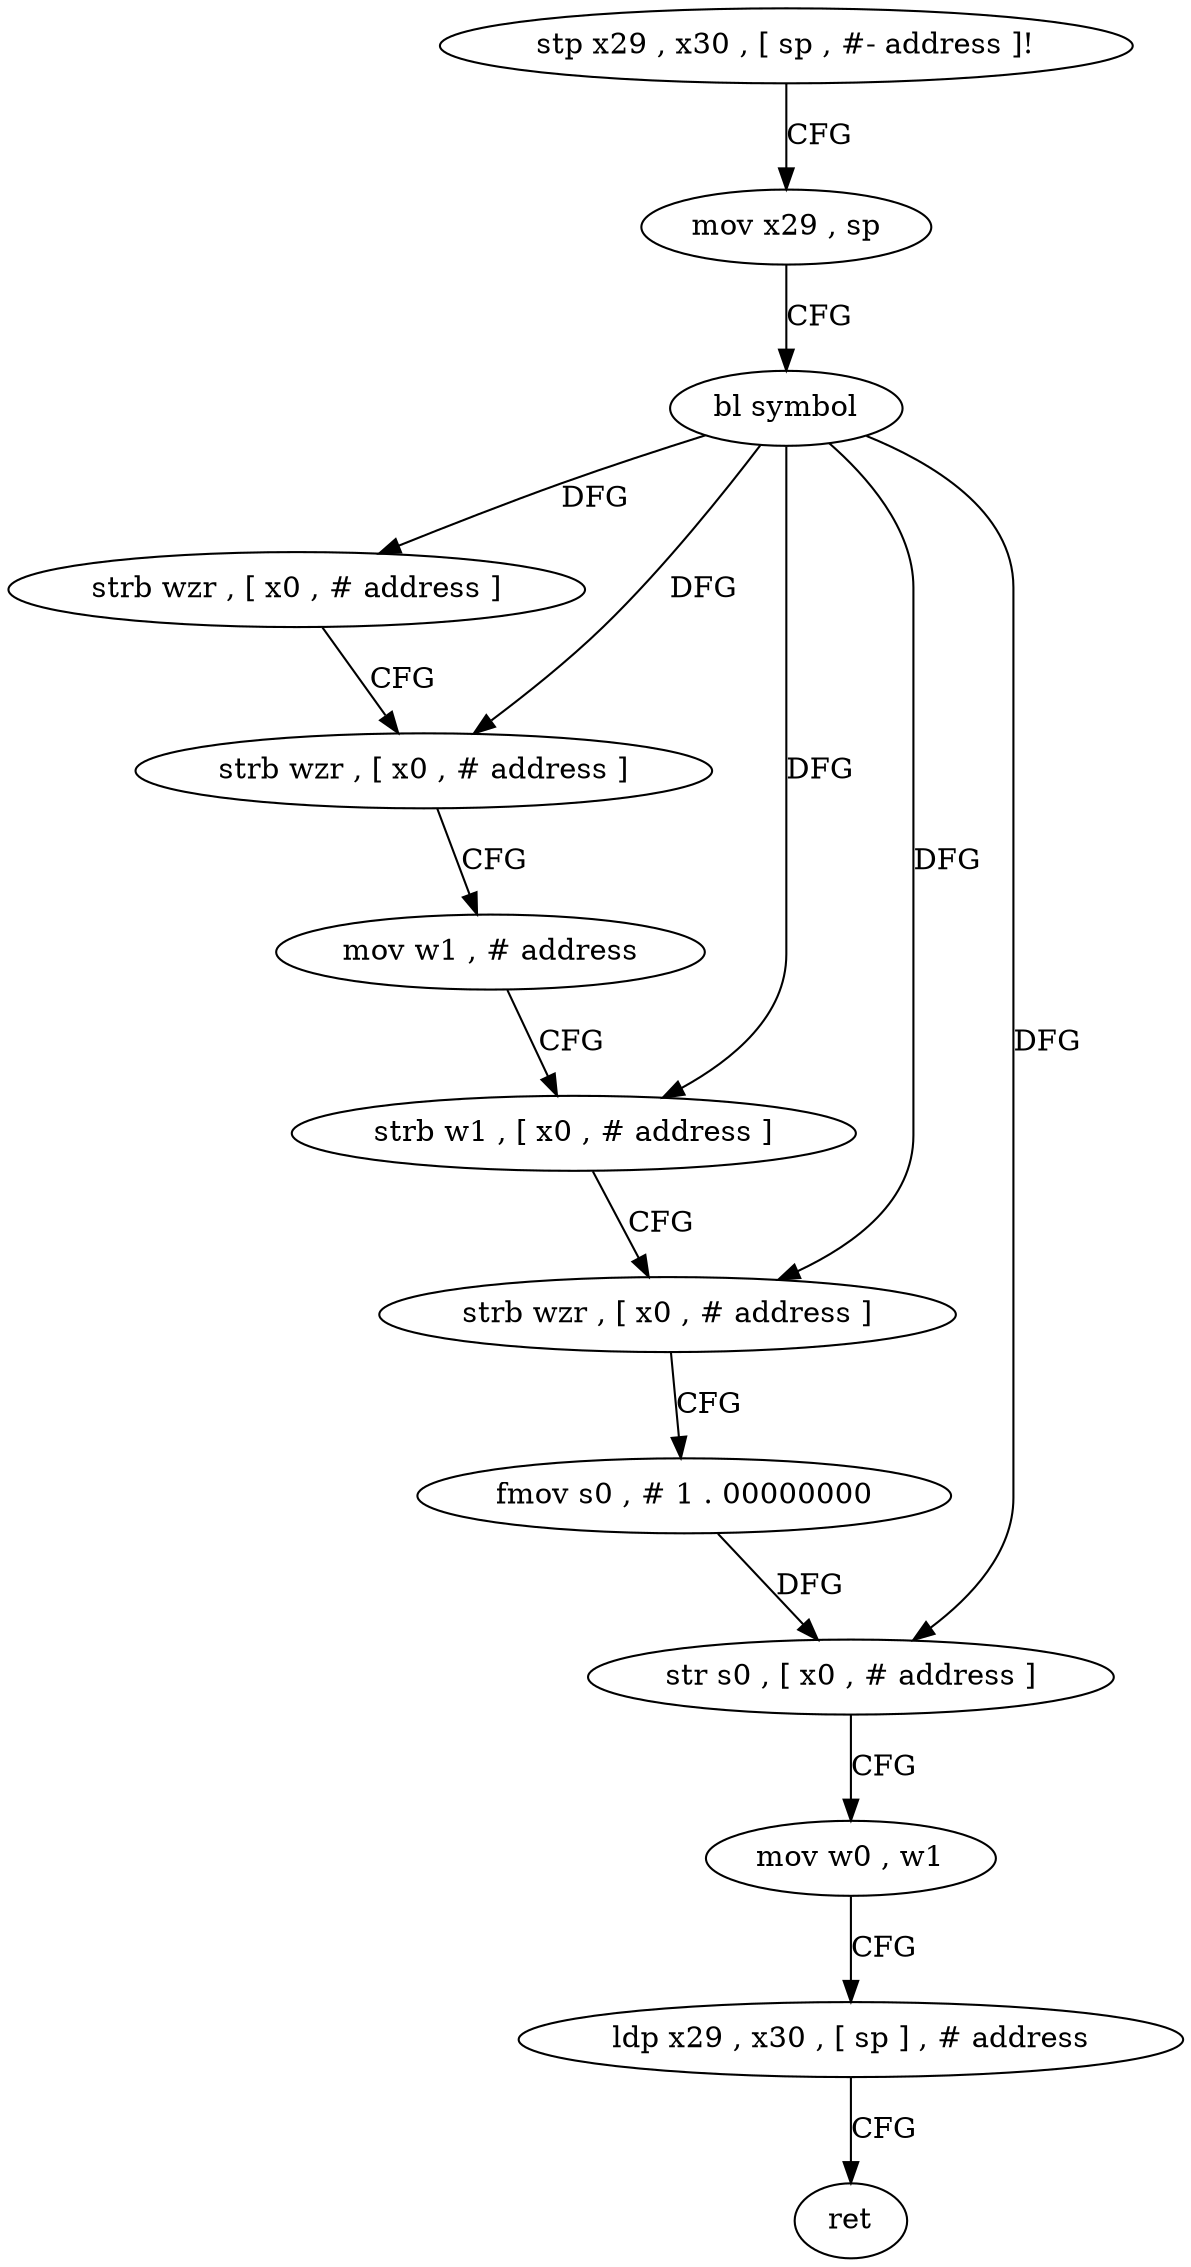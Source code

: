 digraph "func" {
"4245100" [label = "stp x29 , x30 , [ sp , #- address ]!" ]
"4245104" [label = "mov x29 , sp" ]
"4245108" [label = "bl symbol" ]
"4245112" [label = "strb wzr , [ x0 , # address ]" ]
"4245116" [label = "strb wzr , [ x0 , # address ]" ]
"4245120" [label = "mov w1 , # address" ]
"4245124" [label = "strb w1 , [ x0 , # address ]" ]
"4245128" [label = "strb wzr , [ x0 , # address ]" ]
"4245132" [label = "fmov s0 , # 1 . 00000000" ]
"4245136" [label = "str s0 , [ x0 , # address ]" ]
"4245140" [label = "mov w0 , w1" ]
"4245144" [label = "ldp x29 , x30 , [ sp ] , # address" ]
"4245148" [label = "ret" ]
"4245100" -> "4245104" [ label = "CFG" ]
"4245104" -> "4245108" [ label = "CFG" ]
"4245108" -> "4245112" [ label = "DFG" ]
"4245108" -> "4245116" [ label = "DFG" ]
"4245108" -> "4245124" [ label = "DFG" ]
"4245108" -> "4245128" [ label = "DFG" ]
"4245108" -> "4245136" [ label = "DFG" ]
"4245112" -> "4245116" [ label = "CFG" ]
"4245116" -> "4245120" [ label = "CFG" ]
"4245120" -> "4245124" [ label = "CFG" ]
"4245124" -> "4245128" [ label = "CFG" ]
"4245128" -> "4245132" [ label = "CFG" ]
"4245132" -> "4245136" [ label = "DFG" ]
"4245136" -> "4245140" [ label = "CFG" ]
"4245140" -> "4245144" [ label = "CFG" ]
"4245144" -> "4245148" [ label = "CFG" ]
}
